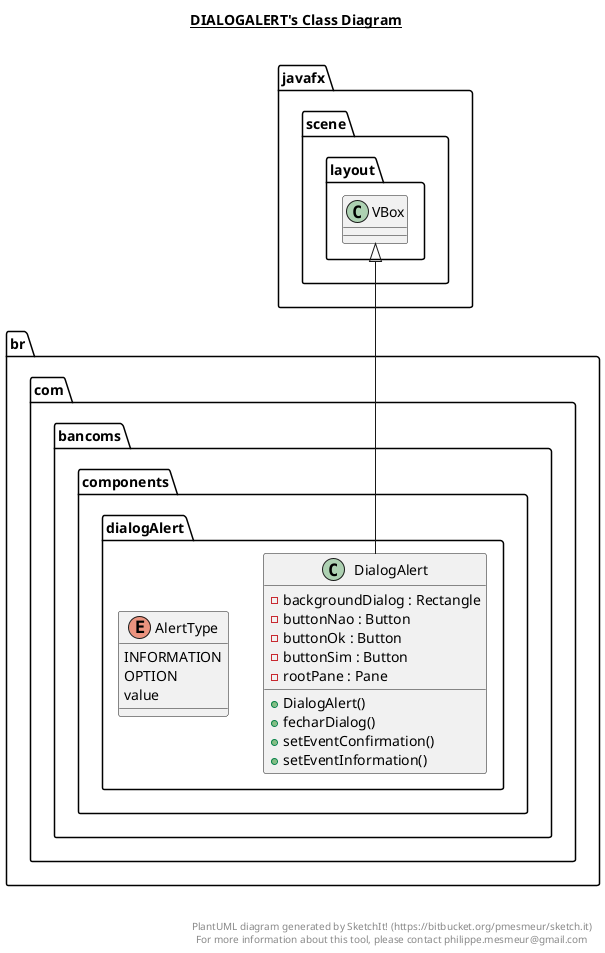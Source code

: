 @startuml

title __DIALOGALERT's Class Diagram__\n

  namespace br.com.bancoms.components.dialogAlert {
    class br.com.bancoms.components.dialogAlert.DialogAlert {
        - backgroundDialog : Rectangle
        - buttonNao : Button
        - buttonOk : Button
        - buttonSim : Button
        - rootPane : Pane
        + DialogAlert()
        + fecharDialog()
        + setEventConfirmation()
        + setEventInformation()
    }
  }
  

  namespace br.com.bancoms.components.dialogAlert {
    enum AlertType {
      INFORMATION
      OPTION
      value
    }
  }
  

  br.com.bancoms.components.dialogAlert.DialogAlert -up-|> javafx.scene.layout.VBox
  br.com.bancoms.components.dialogAlert.DialogAlert o-- br.com.bancoms.components.dialogAlert.DialogAlert.AlertType : tipoDialog
  br.com.bancoms.components.dialogAlert.DialogAlert +-down- br.com.bancoms.components.dialogAlert.DialogAlert.AlertType


right footer


PlantUML diagram generated by SketchIt! (https://bitbucket.org/pmesmeur/sketch.it)
For more information about this tool, please contact philippe.mesmeur@gmail.com
endfooter

@enduml
